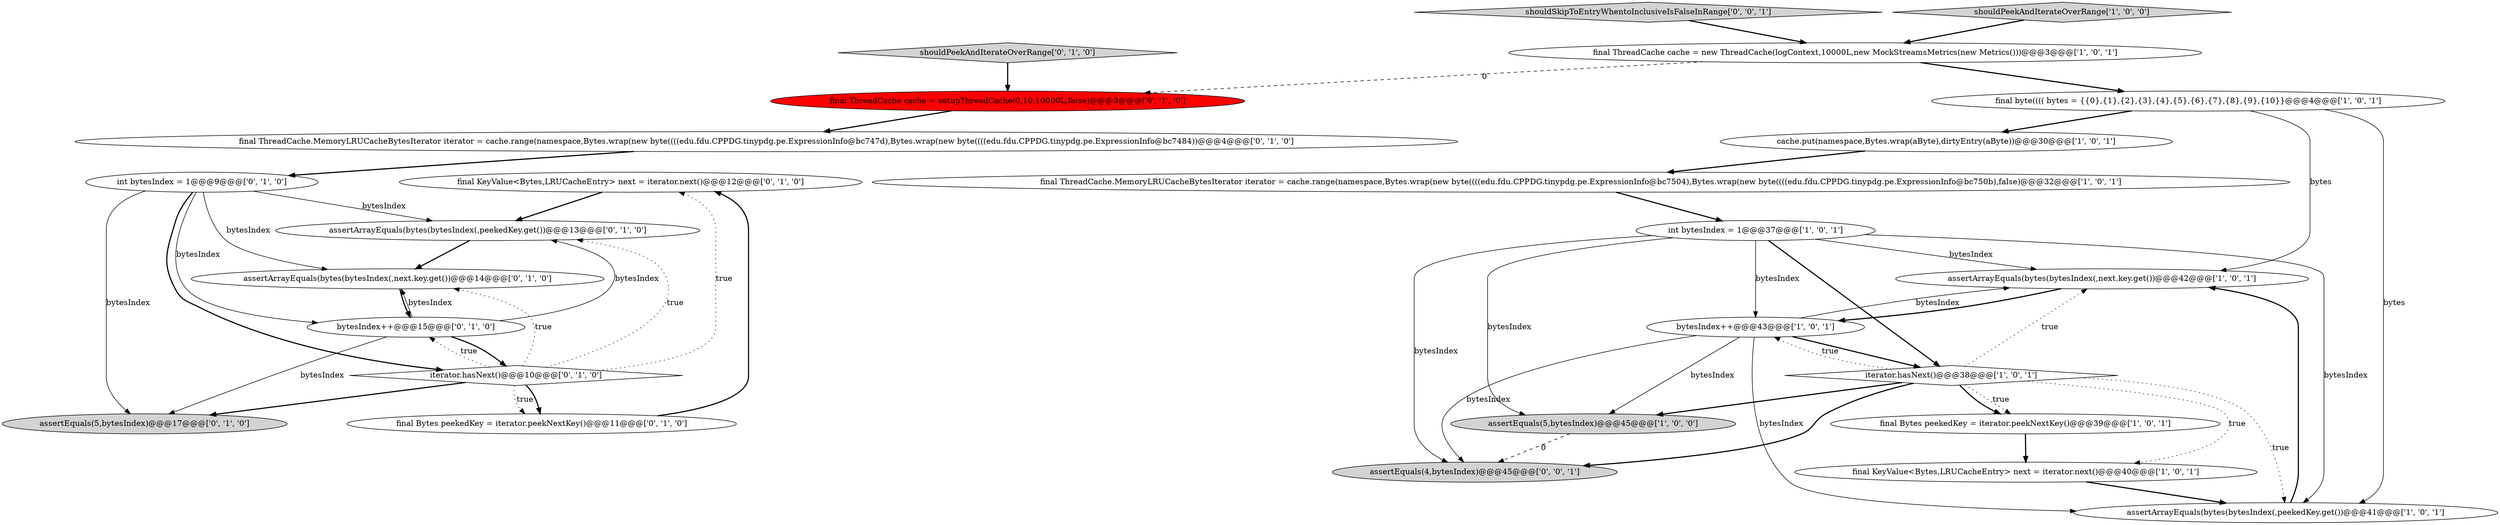 digraph {
15 [style = filled, label = "final KeyValue<Bytes,LRUCacheEntry> next = iterator.next()@@@12@@@['0', '1', '0']", fillcolor = white, shape = ellipse image = "AAA0AAABBB2BBB"];
21 [style = filled, label = "assertEquals(5,bytesIndex)@@@17@@@['0', '1', '0']", fillcolor = lightgray, shape = ellipse image = "AAA0AAABBB2BBB"];
13 [style = filled, label = "int bytesIndex = 1@@@9@@@['0', '1', '0']", fillcolor = white, shape = ellipse image = "AAA0AAABBB2BBB"];
16 [style = filled, label = "assertArrayEquals(bytes(bytesIndex(,peekedKey.get())@@@13@@@['0', '1', '0']", fillcolor = white, shape = ellipse image = "AAA0AAABBB2BBB"];
14 [style = filled, label = "iterator.hasNext()@@@10@@@['0', '1', '0']", fillcolor = white, shape = diamond image = "AAA0AAABBB2BBB"];
1 [style = filled, label = "assertArrayEquals(bytes(bytesIndex(,next.key.get())@@@42@@@['1', '0', '1']", fillcolor = white, shape = ellipse image = "AAA0AAABBB1BBB"];
18 [style = filled, label = "final ThreadCache cache = setupThreadCache(0,10,10000L,false)@@@3@@@['0', '1', '0']", fillcolor = red, shape = ellipse image = "AAA1AAABBB2BBB"];
22 [style = filled, label = "final ThreadCache.MemoryLRUCacheBytesIterator iterator = cache.range(namespace,Bytes.wrap(new byte((((edu.fdu.CPPDG.tinypdg.pe.ExpressionInfo@bc747d),Bytes.wrap(new byte((((edu.fdu.CPPDG.tinypdg.pe.ExpressionInfo@bc7484))@@@4@@@['0', '1', '0']", fillcolor = white, shape = ellipse image = "AAA0AAABBB2BBB"];
6 [style = filled, label = "final Bytes peekedKey = iterator.peekNextKey()@@@39@@@['1', '0', '1']", fillcolor = white, shape = ellipse image = "AAA0AAABBB1BBB"];
9 [style = filled, label = "bytesIndex++@@@43@@@['1', '0', '1']", fillcolor = white, shape = ellipse image = "AAA0AAABBB1BBB"];
5 [style = filled, label = "iterator.hasNext()@@@38@@@['1', '0', '1']", fillcolor = white, shape = diamond image = "AAA0AAABBB1BBB"];
25 [style = filled, label = "assertEquals(4,bytesIndex)@@@45@@@['0', '0', '1']", fillcolor = lightgray, shape = ellipse image = "AAA0AAABBB3BBB"];
12 [style = filled, label = "final ThreadCache cache = new ThreadCache(logContext,10000L,new MockStreamsMetrics(new Metrics()))@@@3@@@['1', '0', '1']", fillcolor = white, shape = ellipse image = "AAA0AAABBB1BBB"];
24 [style = filled, label = "shouldSkipToEntryWhentoInclusiveIsFalseInRange['0', '0', '1']", fillcolor = lightgray, shape = diamond image = "AAA0AAABBB3BBB"];
10 [style = filled, label = "shouldPeekAndIterateOverRange['1', '0', '0']", fillcolor = lightgray, shape = diamond image = "AAA0AAABBB1BBB"];
2 [style = filled, label = "assertEquals(5,bytesIndex)@@@45@@@['1', '0', '0']", fillcolor = lightgray, shape = ellipse image = "AAA0AAABBB1BBB"];
23 [style = filled, label = "shouldPeekAndIterateOverRange['0', '1', '0']", fillcolor = lightgray, shape = diamond image = "AAA0AAABBB2BBB"];
11 [style = filled, label = "final ThreadCache.MemoryLRUCacheBytesIterator iterator = cache.range(namespace,Bytes.wrap(new byte((((edu.fdu.CPPDG.tinypdg.pe.ExpressionInfo@bc7504),Bytes.wrap(new byte((((edu.fdu.CPPDG.tinypdg.pe.ExpressionInfo@bc750b),false)@@@32@@@['1', '0', '1']", fillcolor = white, shape = ellipse image = "AAA0AAABBB1BBB"];
19 [style = filled, label = "assertArrayEquals(bytes(bytesIndex(,next.key.get())@@@14@@@['0', '1', '0']", fillcolor = white, shape = ellipse image = "AAA0AAABBB2BBB"];
4 [style = filled, label = "final byte(((( bytes = {{0},{1},{2},{3},{4},{5},{6},{7},{8},{9},{10}}@@@4@@@['1', '0', '1']", fillcolor = white, shape = ellipse image = "AAA0AAABBB1BBB"];
0 [style = filled, label = "cache.put(namespace,Bytes.wrap(aByte),dirtyEntry(aByte))@@@30@@@['1', '0', '1']", fillcolor = white, shape = ellipse image = "AAA0AAABBB1BBB"];
7 [style = filled, label = "assertArrayEquals(bytes(bytesIndex(,peekedKey.get())@@@41@@@['1', '0', '1']", fillcolor = white, shape = ellipse image = "AAA0AAABBB1BBB"];
20 [style = filled, label = "final Bytes peekedKey = iterator.peekNextKey()@@@11@@@['0', '1', '0']", fillcolor = white, shape = ellipse image = "AAA0AAABBB2BBB"];
3 [style = filled, label = "final KeyValue<Bytes,LRUCacheEntry> next = iterator.next()@@@40@@@['1', '0', '1']", fillcolor = white, shape = ellipse image = "AAA0AAABBB1BBB"];
8 [style = filled, label = "int bytesIndex = 1@@@37@@@['1', '0', '1']", fillcolor = white, shape = ellipse image = "AAA0AAABBB1BBB"];
17 [style = filled, label = "bytesIndex++@@@15@@@['0', '1', '0']", fillcolor = white, shape = ellipse image = "AAA0AAABBB2BBB"];
6->3 [style = bold, label=""];
24->12 [style = bold, label=""];
13->17 [style = solid, label="bytesIndex"];
7->1 [style = bold, label=""];
17->21 [style = solid, label="bytesIndex"];
14->19 [style = dotted, label="true"];
17->19 [style = solid, label="bytesIndex"];
8->2 [style = solid, label="bytesIndex"];
13->16 [style = solid, label="bytesIndex"];
9->7 [style = solid, label="bytesIndex"];
5->1 [style = dotted, label="true"];
5->6 [style = dotted, label="true"];
0->11 [style = bold, label=""];
8->25 [style = solid, label="bytesIndex"];
4->1 [style = solid, label="bytes"];
19->17 [style = bold, label=""];
5->3 [style = dotted, label="true"];
16->19 [style = bold, label=""];
15->16 [style = bold, label=""];
13->21 [style = solid, label="bytesIndex"];
8->1 [style = solid, label="bytesIndex"];
1->9 [style = bold, label=""];
5->25 [style = bold, label=""];
4->0 [style = bold, label=""];
13->19 [style = solid, label="bytesIndex"];
14->20 [style = dotted, label="true"];
14->16 [style = dotted, label="true"];
14->17 [style = dotted, label="true"];
14->15 [style = dotted, label="true"];
5->2 [style = bold, label=""];
18->22 [style = bold, label=""];
4->7 [style = solid, label="bytes"];
5->6 [style = bold, label=""];
8->5 [style = bold, label=""];
12->4 [style = bold, label=""];
3->7 [style = bold, label=""];
17->14 [style = bold, label=""];
10->12 [style = bold, label=""];
5->7 [style = dotted, label="true"];
9->1 [style = solid, label="bytesIndex"];
9->2 [style = solid, label="bytesIndex"];
17->16 [style = solid, label="bytesIndex"];
9->25 [style = solid, label="bytesIndex"];
2->25 [style = dashed, label="0"];
9->5 [style = bold, label=""];
5->9 [style = dotted, label="true"];
11->8 [style = bold, label=""];
12->18 [style = dashed, label="0"];
8->9 [style = solid, label="bytesIndex"];
20->15 [style = bold, label=""];
13->14 [style = bold, label=""];
23->18 [style = bold, label=""];
14->21 [style = bold, label=""];
22->13 [style = bold, label=""];
14->20 [style = bold, label=""];
8->7 [style = solid, label="bytesIndex"];
}
